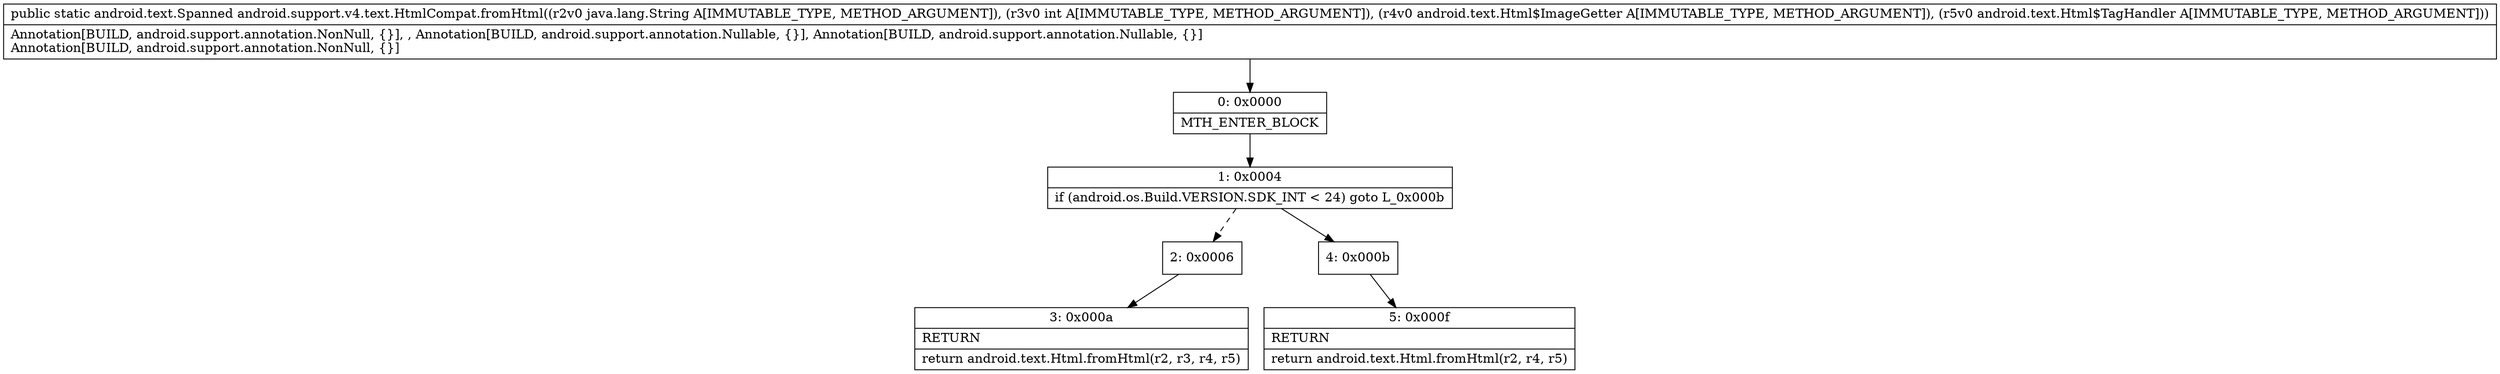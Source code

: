 digraph "CFG forandroid.support.v4.text.HtmlCompat.fromHtml(Ljava\/lang\/String;ILandroid\/text\/Html$ImageGetter;Landroid\/text\/Html$TagHandler;)Landroid\/text\/Spanned;" {
Node_0 [shape=record,label="{0\:\ 0x0000|MTH_ENTER_BLOCK\l}"];
Node_1 [shape=record,label="{1\:\ 0x0004|if (android.os.Build.VERSION.SDK_INT \< 24) goto L_0x000b\l}"];
Node_2 [shape=record,label="{2\:\ 0x0006}"];
Node_3 [shape=record,label="{3\:\ 0x000a|RETURN\l|return android.text.Html.fromHtml(r2, r3, r4, r5)\l}"];
Node_4 [shape=record,label="{4\:\ 0x000b}"];
Node_5 [shape=record,label="{5\:\ 0x000f|RETURN\l|return android.text.Html.fromHtml(r2, r4, r5)\l}"];
MethodNode[shape=record,label="{public static android.text.Spanned android.support.v4.text.HtmlCompat.fromHtml((r2v0 java.lang.String A[IMMUTABLE_TYPE, METHOD_ARGUMENT]), (r3v0 int A[IMMUTABLE_TYPE, METHOD_ARGUMENT]), (r4v0 android.text.Html$ImageGetter A[IMMUTABLE_TYPE, METHOD_ARGUMENT]), (r5v0 android.text.Html$TagHandler A[IMMUTABLE_TYPE, METHOD_ARGUMENT]))  | Annotation[BUILD, android.support.annotation.NonNull, \{\}], , Annotation[BUILD, android.support.annotation.Nullable, \{\}], Annotation[BUILD, android.support.annotation.Nullable, \{\}]\lAnnotation[BUILD, android.support.annotation.NonNull, \{\}]\l}"];
MethodNode -> Node_0;
Node_0 -> Node_1;
Node_1 -> Node_2[style=dashed];
Node_1 -> Node_4;
Node_2 -> Node_3;
Node_4 -> Node_5;
}

